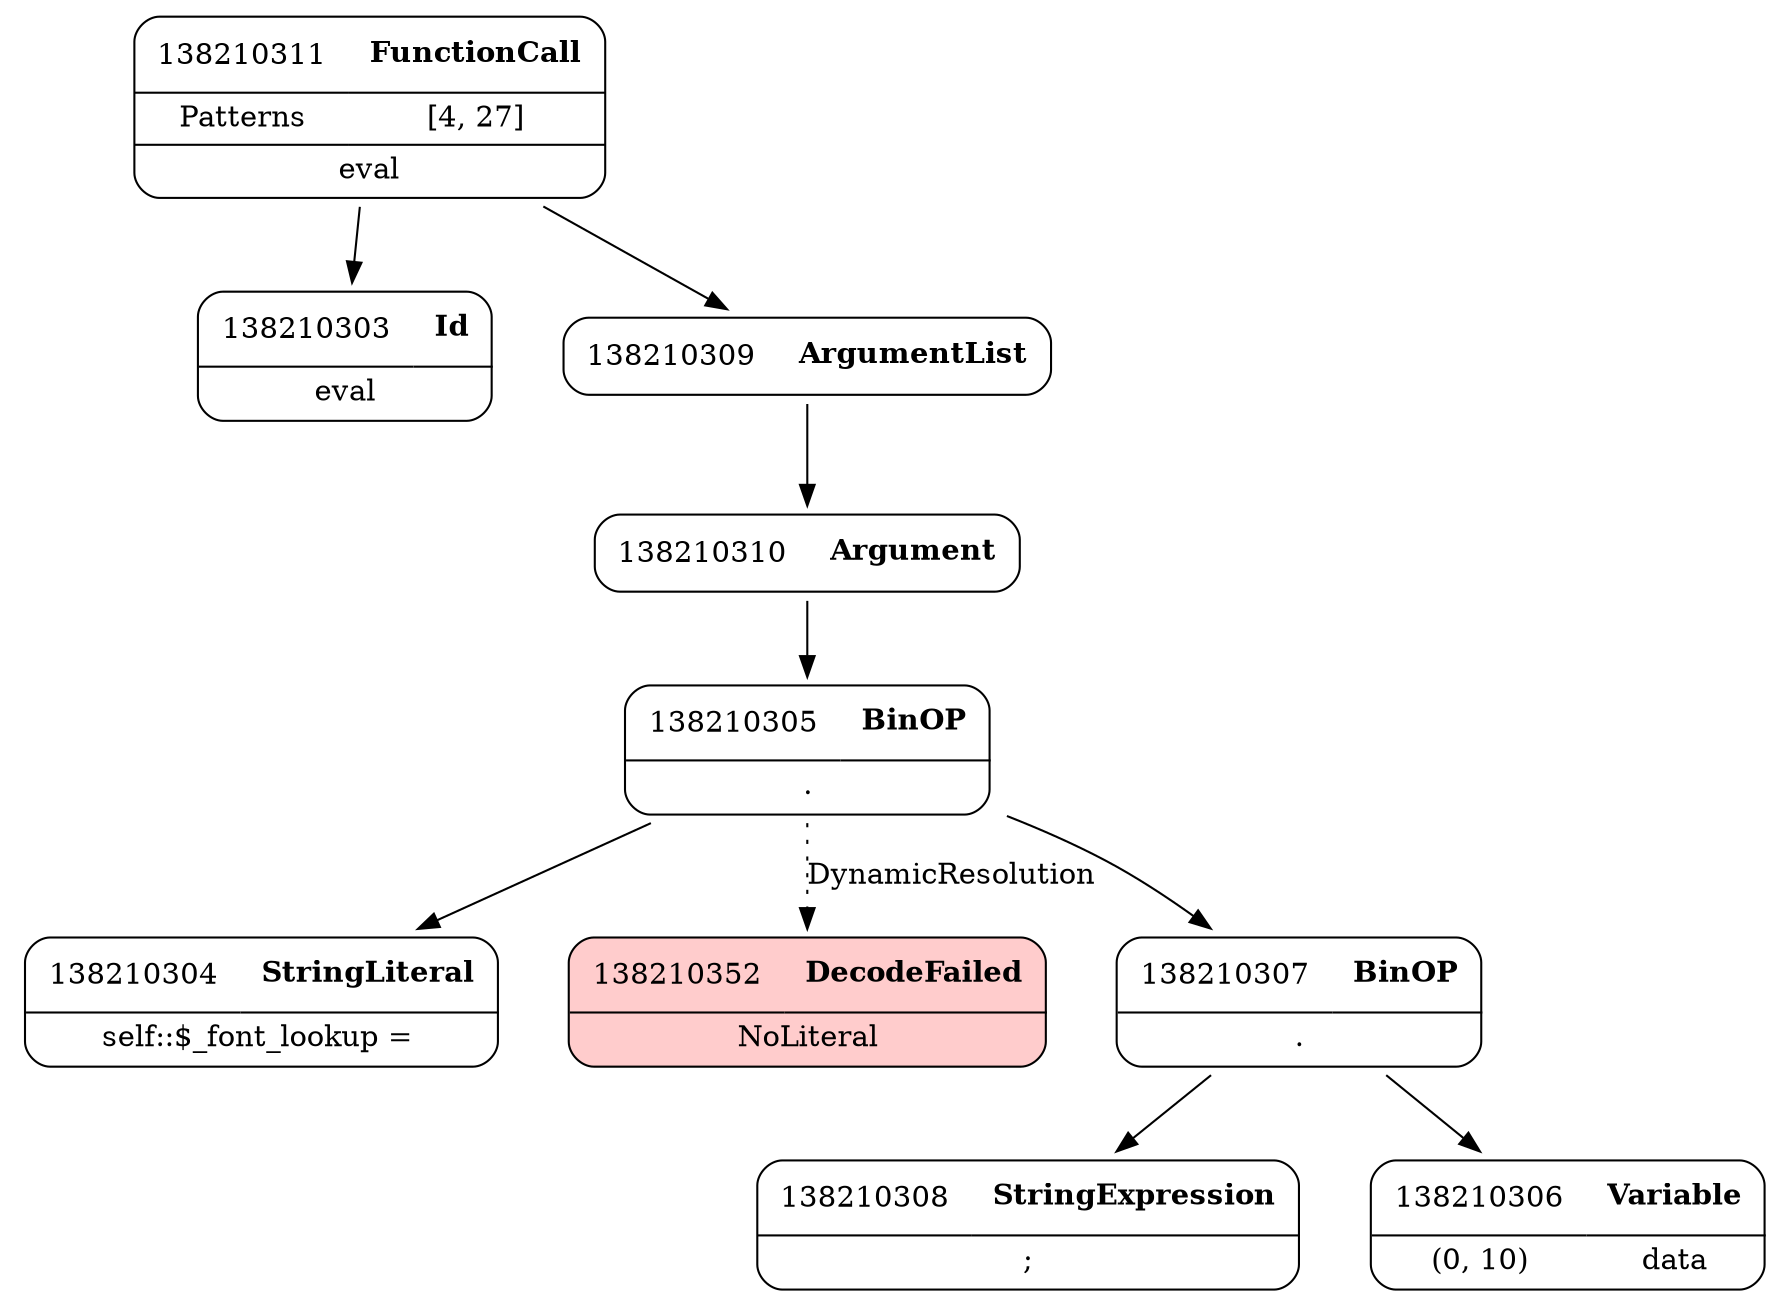 digraph ast {
node [shape=none];
138210303 [label=<<TABLE border='1' cellspacing='0' cellpadding='10' style='rounded' ><TR><TD border='0'>138210303</TD><TD border='0'><B>Id</B></TD></TR><HR/><TR><TD border='0' cellpadding='5' colspan='2'>eval</TD></TR></TABLE>>];
138210308 [label=<<TABLE border='1' cellspacing='0' cellpadding='10' style='rounded' ><TR><TD border='0'>138210308</TD><TD border='0'><B>StringExpression</B></TD></TR><HR/><TR><TD border='0' cellpadding='5' colspan='2'>;</TD></TR></TABLE>>];
138210309 [label=<<TABLE border='1' cellspacing='0' cellpadding='10' style='rounded' ><TR><TD border='0'>138210309</TD><TD border='0'><B>ArgumentList</B></TD></TR></TABLE>>];
138210309 -> 138210310 [weight=2];
138210310 [label=<<TABLE border='1' cellspacing='0' cellpadding='10' style='rounded' ><TR><TD border='0'>138210310</TD><TD border='0'><B>Argument</B></TD></TR></TABLE>>];
138210310 -> 138210305 [weight=2];
138210311 [label=<<TABLE border='1' cellspacing='0' cellpadding='10' style='rounded' ><TR><TD border='0'>138210311</TD><TD border='0'><B>FunctionCall</B></TD></TR><HR/><TR><TD border='0' cellpadding='5'>Patterns</TD><TD border='0' cellpadding='5'>[4, 27]</TD></TR><HR/><TR><TD border='0' cellpadding='5' colspan='2'>eval</TD></TR></TABLE>>];
138210311 -> 138210303 [weight=2];
138210311 -> 138210309 [weight=2];
138210304 [label=<<TABLE border='1' cellspacing='0' cellpadding='10' style='rounded' ><TR><TD border='0'>138210304</TD><TD border='0'><B>StringLiteral</B></TD></TR><HR/><TR><TD border='0' cellpadding='5' colspan='2'>self::$_font_lookup = </TD></TR></TABLE>>];
138210352 [label=<<TABLE border='1' cellspacing='0' cellpadding='10' style='rounded' bgcolor='#FFCCCC' ><TR><TD border='0'>138210352</TD><TD border='0'><B>DecodeFailed</B></TD></TR><HR/><TR><TD border='0' cellpadding='5' colspan='2'>NoLiteral</TD></TR></TABLE>>];
138210305 [label=<<TABLE border='1' cellspacing='0' cellpadding='10' style='rounded' ><TR><TD border='0'>138210305</TD><TD border='0'><B>BinOP</B></TD></TR><HR/><TR><TD border='0' cellpadding='5' colspan='2'>.</TD></TR></TABLE>>];
138210305 -> 138210304 [weight=2];
138210305 -> 138210307 [weight=2];
138210305 -> 138210352 [style=dotted,label=DynamicResolution];
138210306 [label=<<TABLE border='1' cellspacing='0' cellpadding='10' style='rounded' ><TR><TD border='0'>138210306</TD><TD border='0'><B>Variable</B></TD></TR><HR/><TR><TD border='0' cellpadding='5'>(0, 10)</TD><TD border='0' cellpadding='5'>data</TD></TR></TABLE>>];
138210307 [label=<<TABLE border='1' cellspacing='0' cellpadding='10' style='rounded' ><TR><TD border='0'>138210307</TD><TD border='0'><B>BinOP</B></TD></TR><HR/><TR><TD border='0' cellpadding='5' colspan='2'>.</TD></TR></TABLE>>];
138210307 -> 138210306 [weight=2];
138210307 -> 138210308 [weight=2];
}
